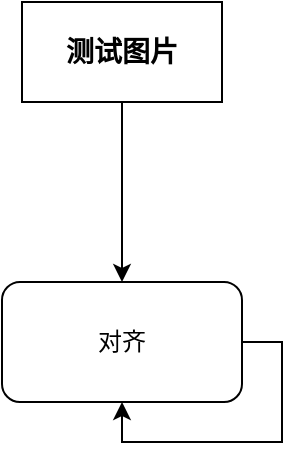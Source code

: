 <mxfile version="23.1.6" type="github">
  <diagram name="第 1 页" id="y7vvTJiUhB_y_jhnbVfz">
    <mxGraphModel dx="1050" dy="530" grid="1" gridSize="10" guides="1" tooltips="1" connect="1" arrows="1" fold="1" page="1" pageScale="1" pageWidth="827" pageHeight="1169" math="0" shadow="0">
      <root>
        <mxCell id="0" />
        <mxCell id="1" parent="0" />
        <mxCell id="9THz10XjVqyeJexKXrsg-6" style="edgeStyle=orthogonalEdgeStyle;rounded=0;orthogonalLoop=1;jettySize=auto;html=1;exitX=0.5;exitY=0;exitDx=0;exitDy=0;" edge="1" parent="1" source="9THz10XjVqyeJexKXrsg-1" target="9THz10XjVqyeJexKXrsg-5">
          <mxGeometry relative="1" as="geometry" />
        </mxCell>
        <mxCell id="9THz10XjVqyeJexKXrsg-1" value="&lt;div style=&quot;&quot;&gt;&lt;span style=&quot;background-color: initial;&quot;&gt;&lt;b&gt;&lt;font style=&quot;font-size: 14px;&quot;&gt;测试图片&lt;/font&gt;&lt;/b&gt;&lt;/span&gt;&lt;/div&gt;" style="rounded=0;whiteSpace=wrap;html=1;align=center;direction=west;" vertex="1" parent="1">
          <mxGeometry x="240" y="170" width="100" height="50" as="geometry" />
        </mxCell>
        <mxCell id="9THz10XjVqyeJexKXrsg-5" value="对齐" style="rounded=1;whiteSpace=wrap;html=1;direction=west;" vertex="1" parent="1">
          <mxGeometry x="230" y="310" width="120" height="60" as="geometry" />
        </mxCell>
        <mxCell id="9THz10XjVqyeJexKXrsg-10" style="edgeStyle=orthogonalEdgeStyle;rounded=0;orthogonalLoop=1;jettySize=auto;html=1;exitX=0;exitY=0.5;exitDx=0;exitDy=0;entryX=0.5;entryY=0;entryDx=0;entryDy=0;" edge="1" parent="1" source="9THz10XjVqyeJexKXrsg-5" target="9THz10XjVqyeJexKXrsg-5">
          <mxGeometry relative="1" as="geometry" />
        </mxCell>
      </root>
    </mxGraphModel>
  </diagram>
</mxfile>
